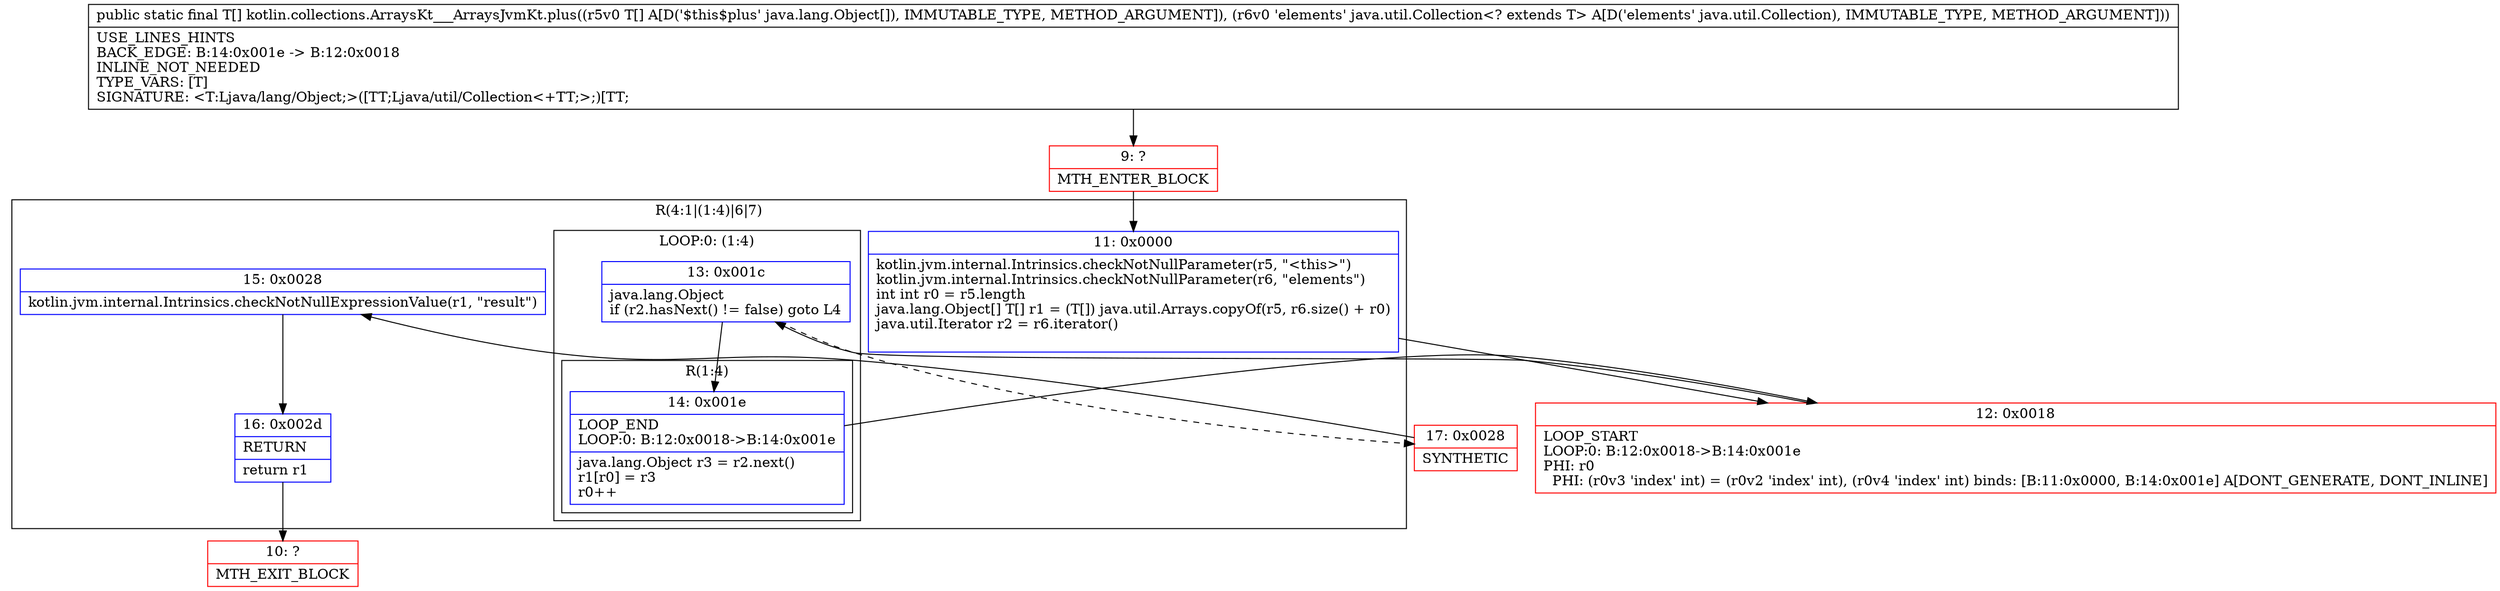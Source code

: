 digraph "CFG forkotlin.collections.ArraysKt___ArraysJvmKt.plus([Ljava\/lang\/Object;Ljava\/util\/Collection;)[Ljava\/lang\/Object;" {
subgraph cluster_Region_1113075774 {
label = "R(4:1|(1:4)|6|7)";
node [shape=record,color=blue];
Node_11 [shape=record,label="{11\:\ 0x0000|kotlin.jvm.internal.Intrinsics.checkNotNullParameter(r5, \"\<this\>\")\lkotlin.jvm.internal.Intrinsics.checkNotNullParameter(r6, \"elements\")\lint int r0 = r5.length\ljava.lang.Object[] T[] r1 = (T[]) java.util.Arrays.copyOf(r5, r6.size() + r0)\ljava.util.Iterator r2 = r6.iterator()\l\l}"];
subgraph cluster_LoopRegion_2022986234 {
label = "LOOP:0: (1:4)";
node [shape=record,color=blue];
Node_13 [shape=record,label="{13\:\ 0x001c|java.lang.Object \lif (r2.hasNext() != false) goto L4\l}"];
subgraph cluster_Region_1934678414 {
label = "R(1:4)";
node [shape=record,color=blue];
Node_14 [shape=record,label="{14\:\ 0x001e|LOOP_END\lLOOP:0: B:12:0x0018\-\>B:14:0x001e\l|java.lang.Object r3 = r2.next()\lr1[r0] = r3\lr0++\l}"];
}
}
Node_15 [shape=record,label="{15\:\ 0x0028|kotlin.jvm.internal.Intrinsics.checkNotNullExpressionValue(r1, \"result\")\l}"];
Node_16 [shape=record,label="{16\:\ 0x002d|RETURN\l|return r1\l}"];
}
Node_9 [shape=record,color=red,label="{9\:\ ?|MTH_ENTER_BLOCK\l}"];
Node_12 [shape=record,color=red,label="{12\:\ 0x0018|LOOP_START\lLOOP:0: B:12:0x0018\-\>B:14:0x001e\lPHI: r0 \l  PHI: (r0v3 'index' int) = (r0v2 'index' int), (r0v4 'index' int) binds: [B:11:0x0000, B:14:0x001e] A[DONT_GENERATE, DONT_INLINE]\l}"];
Node_17 [shape=record,color=red,label="{17\:\ 0x0028|SYNTHETIC\l}"];
Node_10 [shape=record,color=red,label="{10\:\ ?|MTH_EXIT_BLOCK\l}"];
MethodNode[shape=record,label="{public static final T[] kotlin.collections.ArraysKt___ArraysJvmKt.plus((r5v0 T[] A[D('$this$plus' java.lang.Object[]), IMMUTABLE_TYPE, METHOD_ARGUMENT]), (r6v0 'elements' java.util.Collection\<? extends T\> A[D('elements' java.util.Collection), IMMUTABLE_TYPE, METHOD_ARGUMENT]))  | USE_LINES_HINTS\lBACK_EDGE: B:14:0x001e \-\> B:12:0x0018\lINLINE_NOT_NEEDED\lTYPE_VARS: [T]\lSIGNATURE: \<T:Ljava\/lang\/Object;\>([TT;Ljava\/util\/Collection\<+TT;\>;)[TT;\l}"];
MethodNode -> Node_9;Node_11 -> Node_12;
Node_13 -> Node_14;
Node_13 -> Node_17[style=dashed];
Node_14 -> Node_12;
Node_15 -> Node_16;
Node_16 -> Node_10;
Node_9 -> Node_11;
Node_12 -> Node_13;
Node_17 -> Node_15;
}

